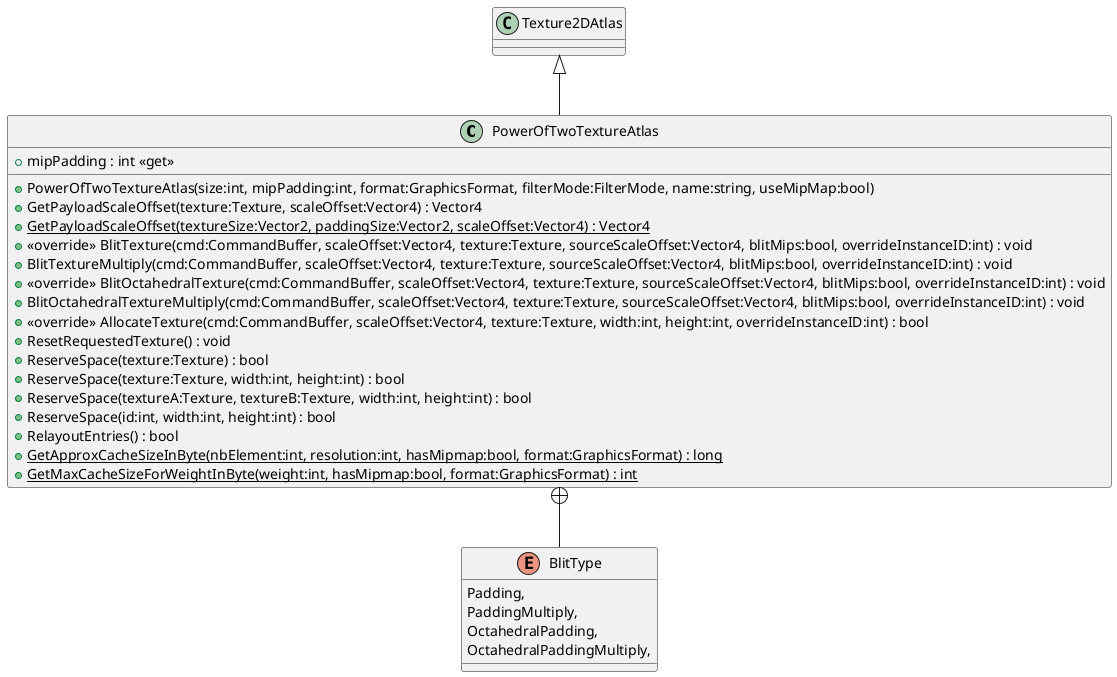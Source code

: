 @startuml
class PowerOfTwoTextureAtlas {
    + PowerOfTwoTextureAtlas(size:int, mipPadding:int, format:GraphicsFormat, filterMode:FilterMode, name:string, useMipMap:bool)
    + mipPadding : int <<get>>
    + GetPayloadScaleOffset(texture:Texture, scaleOffset:Vector4) : Vector4
    {static} + GetPayloadScaleOffset(textureSize:Vector2, paddingSize:Vector2, scaleOffset:Vector4) : Vector4
    + <<override>> BlitTexture(cmd:CommandBuffer, scaleOffset:Vector4, texture:Texture, sourceScaleOffset:Vector4, blitMips:bool, overrideInstanceID:int) : void
    + BlitTextureMultiply(cmd:CommandBuffer, scaleOffset:Vector4, texture:Texture, sourceScaleOffset:Vector4, blitMips:bool, overrideInstanceID:int) : void
    + <<override>> BlitOctahedralTexture(cmd:CommandBuffer, scaleOffset:Vector4, texture:Texture, sourceScaleOffset:Vector4, blitMips:bool, overrideInstanceID:int) : void
    + BlitOctahedralTextureMultiply(cmd:CommandBuffer, scaleOffset:Vector4, texture:Texture, sourceScaleOffset:Vector4, blitMips:bool, overrideInstanceID:int) : void
    + <<override>> AllocateTexture(cmd:CommandBuffer, scaleOffset:Vector4, texture:Texture, width:int, height:int, overrideInstanceID:int) : bool
    + ResetRequestedTexture() : void
    + ReserveSpace(texture:Texture) : bool
    + ReserveSpace(texture:Texture, width:int, height:int) : bool
    + ReserveSpace(textureA:Texture, textureB:Texture, width:int, height:int) : bool
    + ReserveSpace(id:int, width:int, height:int) : bool
    + RelayoutEntries() : bool
    + {static} GetApproxCacheSizeInByte(nbElement:int, resolution:int, hasMipmap:bool, format:GraphicsFormat) : long
    + {static} GetMaxCacheSizeForWeightInByte(weight:int, hasMipmap:bool, format:GraphicsFormat) : int
}
enum BlitType {
    Padding,
    PaddingMultiply,
    OctahedralPadding,
    OctahedralPaddingMultiply,
}
Texture2DAtlas <|-- PowerOfTwoTextureAtlas
PowerOfTwoTextureAtlas +-- BlitType
@enduml
